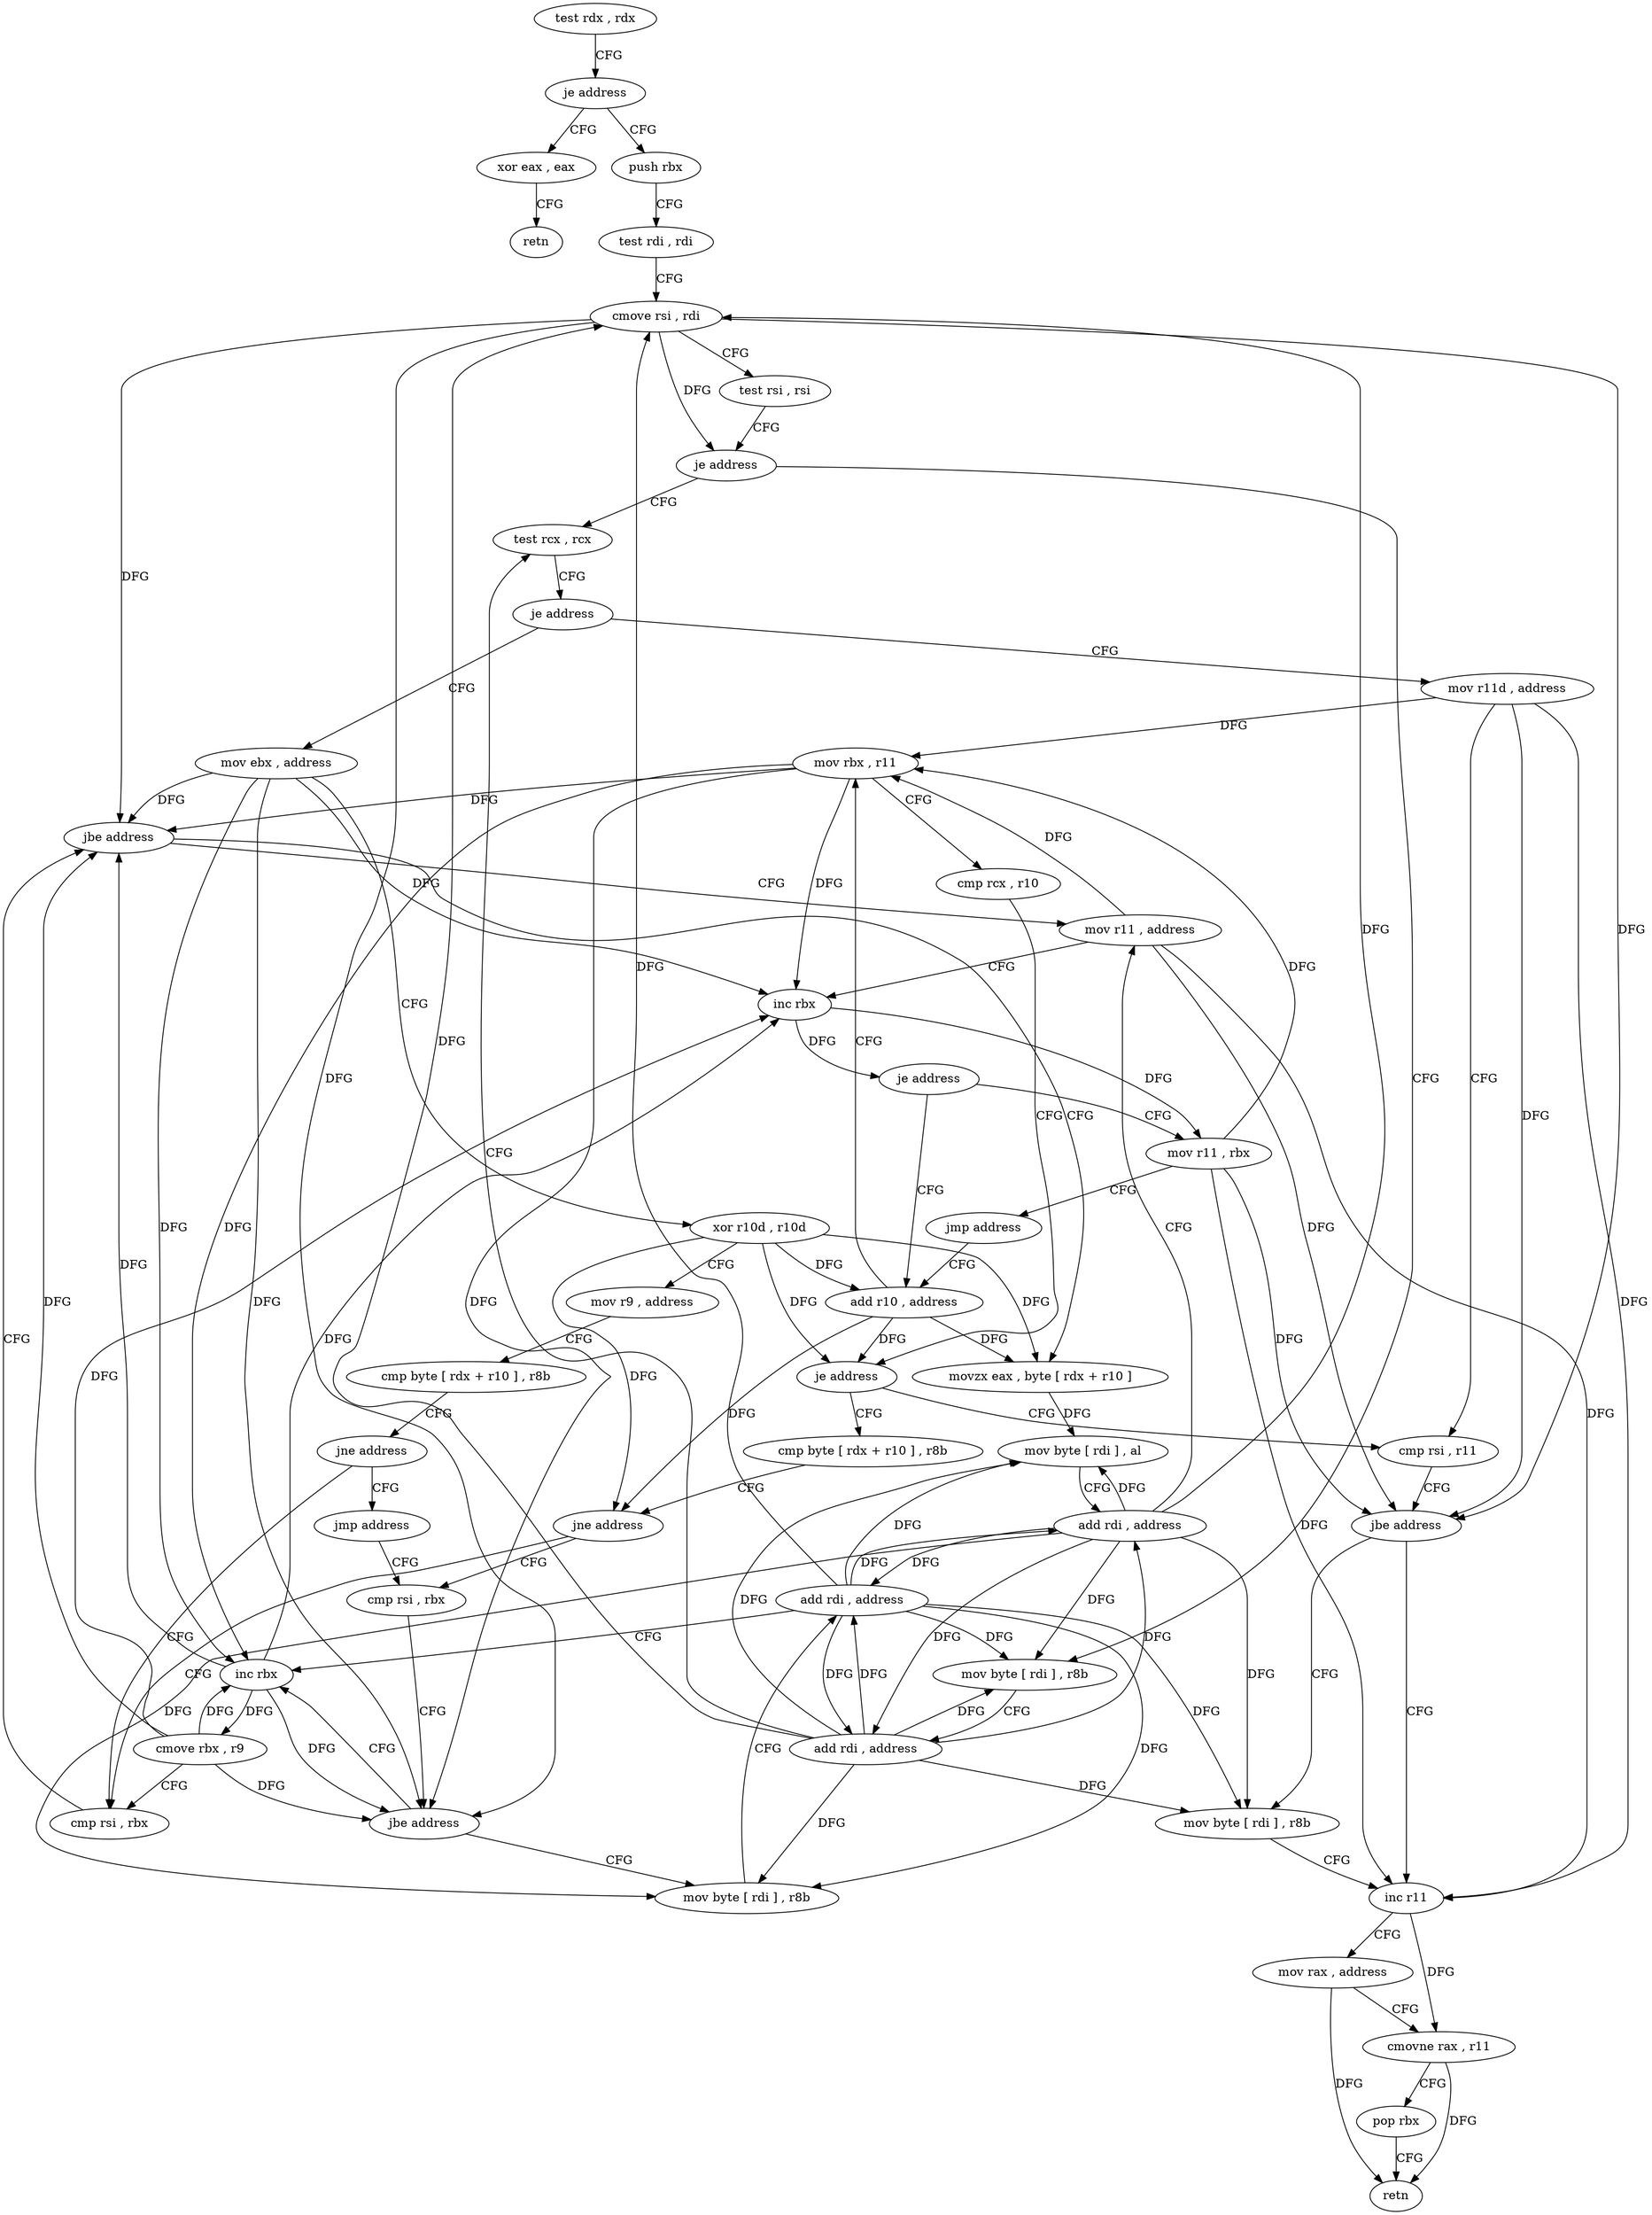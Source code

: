 digraph "func" {
"4297680" [label = "test rdx , rdx" ]
"4297683" [label = "je address" ]
"4297814" [label = "xor eax , eax" ]
"4297689" [label = "push rbx" ]
"4297816" [label = "retn" ]
"4297690" [label = "test rdi , rdi" ]
"4297693" [label = "cmove rsi , rdi" ]
"4297697" [label = "test rsi , rsi" ]
"4297700" [label = "je address" ]
"4297709" [label = "test rcx , rcx" ]
"4297702" [label = "mov byte [ rdi ] , r8b" ]
"4297712" [label = "je address" ]
"4297817" [label = "mov r11d , address" ]
"4297714" [label = "mov ebx , address" ]
"4297705" [label = "add rdi , address" ]
"4297823" [label = "cmp rsi , r11" ]
"4297719" [label = "xor r10d , r10d" ]
"4297722" [label = "mov r9 , address" ]
"4297729" [label = "cmp byte [ rdx + r10 ] , r8b" ]
"4297733" [label = "jne address" ]
"4297781" [label = "cmp rsi , rbx" ]
"4297735" [label = "jmp address" ]
"4297831" [label = "inc r11" ]
"4297834" [label = "mov rax , address" ]
"4297841" [label = "cmovne rax , r11" ]
"4297845" [label = "pop rbx" ]
"4297846" [label = "retn" ]
"4297828" [label = "mov byte [ rdi ] , r8b" ]
"4297784" [label = "jbe address" ]
"4297797" [label = "mov r11 , address" ]
"4297786" [label = "movzx eax , byte [ rdx + r10 ]" ]
"4297762" [label = "cmp rsi , rbx" ]
"4297804" [label = "inc rbx" ]
"4297807" [label = "je address" ]
"4297744" [label = "add r10 , address" ]
"4297809" [label = "mov r11 , rbx" ]
"4297791" [label = "mov byte [ rdi ] , al" ]
"4297793" [label = "add rdi , address" ]
"4297765" [label = "jbe address" ]
"4297774" [label = "inc rbx" ]
"4297767" [label = "mov byte [ rdi ] , r8b" ]
"4297748" [label = "mov rbx , r11" ]
"4297751" [label = "cmp rcx , r10" ]
"4297754" [label = "je address" ]
"4297756" [label = "cmp byte [ rdx + r10 ] , r8b" ]
"4297812" [label = "jmp address" ]
"4297777" [label = "cmove rbx , r9" ]
"4297770" [label = "add rdi , address" ]
"4297826" [label = "jbe address" ]
"4297760" [label = "jne address" ]
"4297680" -> "4297683" [ label = "CFG" ]
"4297683" -> "4297814" [ label = "CFG" ]
"4297683" -> "4297689" [ label = "CFG" ]
"4297814" -> "4297816" [ label = "CFG" ]
"4297689" -> "4297690" [ label = "CFG" ]
"4297690" -> "4297693" [ label = "CFG" ]
"4297693" -> "4297697" [ label = "CFG" ]
"4297693" -> "4297700" [ label = "DFG" ]
"4297693" -> "4297826" [ label = "DFG" ]
"4297693" -> "4297784" [ label = "DFG" ]
"4297693" -> "4297765" [ label = "DFG" ]
"4297697" -> "4297700" [ label = "CFG" ]
"4297700" -> "4297709" [ label = "CFG" ]
"4297700" -> "4297702" [ label = "CFG" ]
"4297709" -> "4297712" [ label = "CFG" ]
"4297702" -> "4297705" [ label = "CFG" ]
"4297712" -> "4297817" [ label = "CFG" ]
"4297712" -> "4297714" [ label = "CFG" ]
"4297817" -> "4297823" [ label = "CFG" ]
"4297817" -> "4297826" [ label = "DFG" ]
"4297817" -> "4297831" [ label = "DFG" ]
"4297817" -> "4297748" [ label = "DFG" ]
"4297714" -> "4297719" [ label = "CFG" ]
"4297714" -> "4297784" [ label = "DFG" ]
"4297714" -> "4297804" [ label = "DFG" ]
"4297714" -> "4297765" [ label = "DFG" ]
"4297714" -> "4297774" [ label = "DFG" ]
"4297705" -> "4297709" [ label = "CFG" ]
"4297705" -> "4297693" [ label = "DFG" ]
"4297705" -> "4297702" [ label = "DFG" ]
"4297705" -> "4297828" [ label = "DFG" ]
"4297705" -> "4297791" [ label = "DFG" ]
"4297705" -> "4297793" [ label = "DFG" ]
"4297705" -> "4297767" [ label = "DFG" ]
"4297705" -> "4297770" [ label = "DFG" ]
"4297823" -> "4297826" [ label = "CFG" ]
"4297719" -> "4297722" [ label = "CFG" ]
"4297719" -> "4297786" [ label = "DFG" ]
"4297719" -> "4297744" [ label = "DFG" ]
"4297719" -> "4297754" [ label = "DFG" ]
"4297719" -> "4297760" [ label = "DFG" ]
"4297722" -> "4297729" [ label = "CFG" ]
"4297729" -> "4297733" [ label = "CFG" ]
"4297733" -> "4297781" [ label = "CFG" ]
"4297733" -> "4297735" [ label = "CFG" ]
"4297781" -> "4297784" [ label = "CFG" ]
"4297735" -> "4297762" [ label = "CFG" ]
"4297831" -> "4297834" [ label = "CFG" ]
"4297831" -> "4297841" [ label = "DFG" ]
"4297834" -> "4297841" [ label = "CFG" ]
"4297834" -> "4297846" [ label = "DFG" ]
"4297841" -> "4297845" [ label = "CFG" ]
"4297841" -> "4297846" [ label = "DFG" ]
"4297845" -> "4297846" [ label = "CFG" ]
"4297828" -> "4297831" [ label = "CFG" ]
"4297784" -> "4297797" [ label = "CFG" ]
"4297784" -> "4297786" [ label = "CFG" ]
"4297797" -> "4297804" [ label = "CFG" ]
"4297797" -> "4297826" [ label = "DFG" ]
"4297797" -> "4297831" [ label = "DFG" ]
"4297797" -> "4297748" [ label = "DFG" ]
"4297786" -> "4297791" [ label = "DFG" ]
"4297762" -> "4297765" [ label = "CFG" ]
"4297804" -> "4297807" [ label = "DFG" ]
"4297804" -> "4297809" [ label = "DFG" ]
"4297807" -> "4297744" [ label = "CFG" ]
"4297807" -> "4297809" [ label = "CFG" ]
"4297744" -> "4297748" [ label = "CFG" ]
"4297744" -> "4297786" [ label = "DFG" ]
"4297744" -> "4297754" [ label = "DFG" ]
"4297744" -> "4297760" [ label = "DFG" ]
"4297809" -> "4297812" [ label = "CFG" ]
"4297809" -> "4297826" [ label = "DFG" ]
"4297809" -> "4297831" [ label = "DFG" ]
"4297809" -> "4297748" [ label = "DFG" ]
"4297791" -> "4297793" [ label = "CFG" ]
"4297793" -> "4297797" [ label = "CFG" ]
"4297793" -> "4297693" [ label = "DFG" ]
"4297793" -> "4297705" [ label = "DFG" ]
"4297793" -> "4297702" [ label = "DFG" ]
"4297793" -> "4297828" [ label = "DFG" ]
"4297793" -> "4297791" [ label = "DFG" ]
"4297793" -> "4297767" [ label = "DFG" ]
"4297793" -> "4297770" [ label = "DFG" ]
"4297765" -> "4297774" [ label = "CFG" ]
"4297765" -> "4297767" [ label = "CFG" ]
"4297774" -> "4297777" [ label = "DFG" ]
"4297774" -> "4297784" [ label = "DFG" ]
"4297774" -> "4297804" [ label = "DFG" ]
"4297774" -> "4297765" [ label = "DFG" ]
"4297767" -> "4297770" [ label = "CFG" ]
"4297748" -> "4297751" [ label = "CFG" ]
"4297748" -> "4297784" [ label = "DFG" ]
"4297748" -> "4297804" [ label = "DFG" ]
"4297748" -> "4297765" [ label = "DFG" ]
"4297748" -> "4297774" [ label = "DFG" ]
"4297751" -> "4297754" [ label = "CFG" ]
"4297754" -> "4297823" [ label = "CFG" ]
"4297754" -> "4297756" [ label = "CFG" ]
"4297756" -> "4297760" [ label = "CFG" ]
"4297812" -> "4297744" [ label = "CFG" ]
"4297777" -> "4297781" [ label = "CFG" ]
"4297777" -> "4297784" [ label = "DFG" ]
"4297777" -> "4297804" [ label = "DFG" ]
"4297777" -> "4297765" [ label = "DFG" ]
"4297777" -> "4297774" [ label = "DFG" ]
"4297770" -> "4297774" [ label = "CFG" ]
"4297770" -> "4297693" [ label = "DFG" ]
"4297770" -> "4297705" [ label = "DFG" ]
"4297770" -> "4297793" [ label = "DFG" ]
"4297770" -> "4297702" [ label = "DFG" ]
"4297770" -> "4297828" [ label = "DFG" ]
"4297770" -> "4297791" [ label = "DFG" ]
"4297770" -> "4297767" [ label = "DFG" ]
"4297826" -> "4297831" [ label = "CFG" ]
"4297826" -> "4297828" [ label = "CFG" ]
"4297760" -> "4297781" [ label = "CFG" ]
"4297760" -> "4297762" [ label = "CFG" ]
}
